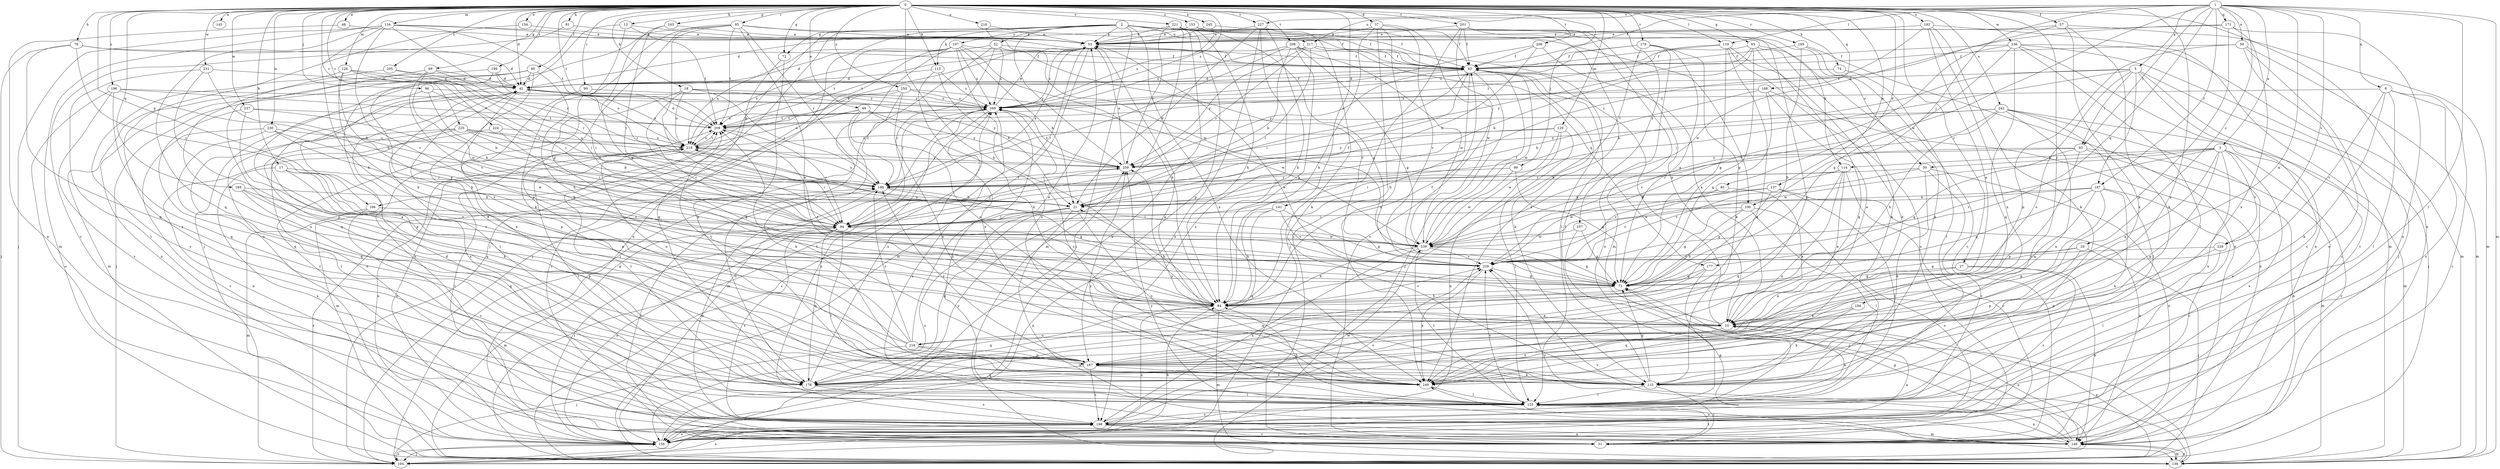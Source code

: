 strict digraph  {
0;
1;
2;
3;
5;
6;
10;
13;
17;
18;
21;
27;
29;
30;
31;
37;
40;
42;
48;
49;
50;
52;
53;
57;
60;
63;
65;
69;
72;
73;
74;
76;
81;
84;
85;
90;
93;
94;
96;
99;
100;
104;
113;
114;
115;
119;
125;
126;
129;
134;
136;
137;
141;
145;
146;
153;
154;
156;
165;
166;
167;
168;
169;
171;
177;
178;
179;
184;
185;
187;
188;
192;
196;
197;
198;
199;
201;
205;
206;
208;
209;
216;
217;
218;
219;
221;
224;
225;
227;
228;
229;
230;
231;
236;
237;
239;
242;
245;
249;
250;
257;
259;
269;
0 -> 13  [label=b];
0 -> 17  [label=b];
0 -> 18  [label=b];
0 -> 27  [label=c];
0 -> 37  [label=d];
0 -> 40  [label=d];
0 -> 42  [label=d];
0 -> 48  [label=e];
0 -> 49  [label=e];
0 -> 57  [label=f];
0 -> 60  [label=f];
0 -> 65  [label=g];
0 -> 69  [label=g];
0 -> 72  [label=g];
0 -> 74  [label=h];
0 -> 76  [label=h];
0 -> 81  [label=h];
0 -> 84  [label=h];
0 -> 85  [label=i];
0 -> 90  [label=i];
0 -> 96  [label=j];
0 -> 99  [label=j];
0 -> 113  [label=k];
0 -> 119  [label=l];
0 -> 126  [label=m];
0 -> 129  [label=m];
0 -> 134  [label=m];
0 -> 137  [label=n];
0 -> 141  [label=n];
0 -> 145  [label=n];
0 -> 146  [label=n];
0 -> 153  [label=o];
0 -> 154  [label=o];
0 -> 165  [label=p];
0 -> 166  [label=p];
0 -> 168  [label=q];
0 -> 169  [label=q];
0 -> 179  [label=r];
0 -> 184  [label=r];
0 -> 185  [label=r];
0 -> 192  [label=s];
0 -> 196  [label=s];
0 -> 199  [label=t];
0 -> 201  [label=t];
0 -> 205  [label=t];
0 -> 206  [label=t];
0 -> 208  [label=t];
0 -> 209  [label=t];
0 -> 216  [label=u];
0 -> 221  [label=v];
0 -> 224  [label=v];
0 -> 225  [label=v];
0 -> 227  [label=v];
0 -> 230  [label=w];
0 -> 231  [label=w];
0 -> 236  [label=w];
0 -> 237  [label=w];
0 -> 242  [label=x];
0 -> 245  [label=x];
0 -> 249  [label=x];
0 -> 250  [label=y];
0 -> 257  [label=y];
0 -> 269  [label=z];
1 -> 3  [label=a];
1 -> 5  [label=a];
1 -> 6  [label=a];
1 -> 10  [label=a];
1 -> 29  [label=c];
1 -> 50  [label=e];
1 -> 63  [label=f];
1 -> 93  [label=i];
1 -> 100  [label=j];
1 -> 119  [label=l];
1 -> 125  [label=l];
1 -> 136  [label=m];
1 -> 171  [label=q];
1 -> 177  [label=q];
1 -> 187  [label=r];
1 -> 217  [label=u];
1 -> 227  [label=v];
1 -> 228  [label=v];
1 -> 239  [label=w];
2 -> 30  [label=c];
2 -> 52  [label=e];
2 -> 53  [label=e];
2 -> 63  [label=f];
2 -> 72  [label=g];
2 -> 100  [label=j];
2 -> 104  [label=j];
2 -> 113  [label=k];
2 -> 114  [label=k];
2 -> 136  [label=m];
2 -> 156  [label=o];
2 -> 166  [label=p];
2 -> 177  [label=q];
2 -> 197  [label=s];
2 -> 217  [label=u];
2 -> 249  [label=x];
2 -> 259  [label=y];
3 -> 10  [label=a];
3 -> 30  [label=c];
3 -> 31  [label=c];
3 -> 114  [label=k];
3 -> 167  [label=p];
3 -> 198  [label=s];
3 -> 228  [label=v];
3 -> 229  [label=v];
3 -> 239  [label=w];
3 -> 249  [label=x];
5 -> 21  [label=b];
5 -> 31  [label=c];
5 -> 42  [label=d];
5 -> 93  [label=i];
5 -> 94  [label=i];
5 -> 104  [label=j];
5 -> 187  [label=r];
5 -> 198  [label=s];
5 -> 218  [label=u];
6 -> 31  [label=c];
6 -> 115  [label=k];
6 -> 125  [label=l];
6 -> 198  [label=s];
6 -> 229  [label=v];
6 -> 269  [label=z];
10 -> 53  [label=e];
10 -> 63  [label=f];
10 -> 146  [label=n];
10 -> 218  [label=u];
10 -> 249  [label=x];
13 -> 53  [label=e];
13 -> 73  [label=g];
13 -> 156  [label=o];
13 -> 209  [label=t];
17 -> 10  [label=a];
17 -> 167  [label=p];
17 -> 188  [label=r];
17 -> 198  [label=s];
17 -> 229  [label=v];
18 -> 31  [label=c];
18 -> 188  [label=r];
18 -> 219  [label=u];
18 -> 229  [label=v];
18 -> 259  [label=y];
18 -> 269  [label=z];
21 -> 94  [label=i];
21 -> 146  [label=n];
21 -> 156  [label=o];
21 -> 178  [label=q];
21 -> 249  [label=x];
27 -> 10  [label=a];
27 -> 73  [label=g];
27 -> 146  [label=n];
27 -> 198  [label=s];
29 -> 73  [label=g];
29 -> 104  [label=j];
29 -> 167  [label=p];
29 -> 229  [label=v];
30 -> 115  [label=k];
30 -> 146  [label=n];
30 -> 188  [label=r];
30 -> 198  [label=s];
30 -> 229  [label=v];
31 -> 125  [label=l];
31 -> 188  [label=r];
31 -> 209  [label=t];
37 -> 31  [label=c];
37 -> 53  [label=e];
37 -> 84  [label=h];
37 -> 229  [label=v];
37 -> 239  [label=w];
37 -> 249  [label=x];
40 -> 10  [label=a];
40 -> 21  [label=b];
40 -> 229  [label=v];
42 -> 63  [label=f];
42 -> 84  [label=h];
42 -> 125  [label=l];
42 -> 146  [label=n];
42 -> 188  [label=r];
42 -> 198  [label=s];
42 -> 219  [label=u];
42 -> 269  [label=z];
48 -> 53  [label=e];
48 -> 156  [label=o];
49 -> 10  [label=a];
49 -> 84  [label=h];
49 -> 115  [label=k];
49 -> 209  [label=t];
49 -> 219  [label=u];
49 -> 259  [label=y];
50 -> 31  [label=c];
50 -> 63  [label=f];
50 -> 136  [label=m];
50 -> 156  [label=o];
50 -> 167  [label=p];
52 -> 63  [label=f];
52 -> 94  [label=i];
52 -> 104  [label=j];
52 -> 219  [label=u];
52 -> 229  [label=v];
52 -> 269  [label=z];
53 -> 63  [label=f];
53 -> 94  [label=i];
53 -> 136  [label=m];
53 -> 209  [label=t];
53 -> 269  [label=z];
57 -> 53  [label=e];
57 -> 115  [label=k];
57 -> 136  [label=m];
57 -> 239  [label=w];
57 -> 249  [label=x];
60 -> 42  [label=d];
60 -> 84  [label=h];
60 -> 104  [label=j];
60 -> 146  [label=n];
60 -> 156  [label=o];
60 -> 249  [label=x];
63 -> 42  [label=d];
63 -> 84  [label=h];
63 -> 94  [label=i];
63 -> 104  [label=j];
63 -> 115  [label=k];
63 -> 239  [label=w];
63 -> 259  [label=y];
65 -> 21  [label=b];
65 -> 63  [label=f];
65 -> 73  [label=g];
65 -> 115  [label=k];
65 -> 178  [label=q];
65 -> 249  [label=x];
65 -> 259  [label=y];
69 -> 42  [label=d];
69 -> 94  [label=i];
69 -> 178  [label=q];
69 -> 229  [label=v];
69 -> 239  [label=w];
72 -> 115  [label=k];
72 -> 178  [label=q];
73 -> 84  [label=h];
74 -> 42  [label=d];
74 -> 125  [label=l];
76 -> 42  [label=d];
76 -> 63  [label=f];
76 -> 94  [label=i];
76 -> 104  [label=j];
76 -> 178  [label=q];
81 -> 31  [label=c];
81 -> 53  [label=e];
84 -> 10  [label=a];
84 -> 21  [label=b];
84 -> 63  [label=f];
84 -> 136  [label=m];
84 -> 156  [label=o];
84 -> 178  [label=q];
84 -> 209  [label=t];
84 -> 229  [label=v];
85 -> 10  [label=a];
85 -> 53  [label=e];
85 -> 63  [label=f];
85 -> 94  [label=i];
85 -> 104  [label=j];
85 -> 115  [label=k];
85 -> 167  [label=p];
85 -> 188  [label=r];
85 -> 209  [label=t];
90 -> 167  [label=p];
90 -> 269  [label=z];
93 -> 73  [label=g];
93 -> 94  [label=i];
93 -> 136  [label=m];
93 -> 146  [label=n];
93 -> 167  [label=p];
93 -> 259  [label=y];
94 -> 63  [label=f];
94 -> 125  [label=l];
94 -> 136  [label=m];
94 -> 156  [label=o];
94 -> 178  [label=q];
94 -> 198  [label=s];
94 -> 239  [label=w];
94 -> 259  [label=y];
96 -> 21  [label=b];
96 -> 167  [label=p];
96 -> 188  [label=r];
96 -> 269  [label=z];
99 -> 73  [label=g];
99 -> 188  [label=r];
99 -> 239  [label=w];
100 -> 73  [label=g];
100 -> 84  [label=h];
100 -> 94  [label=i];
100 -> 125  [label=l];
100 -> 156  [label=o];
104 -> 10  [label=a];
104 -> 156  [label=o];
104 -> 188  [label=r];
104 -> 198  [label=s];
113 -> 21  [label=b];
113 -> 42  [label=d];
113 -> 249  [label=x];
113 -> 269  [label=z];
114 -> 10  [label=a];
114 -> 31  [label=c];
114 -> 178  [label=q];
114 -> 188  [label=r];
114 -> 229  [label=v];
114 -> 249  [label=x];
115 -> 31  [label=c];
115 -> 63  [label=f];
115 -> 73  [label=g];
115 -> 125  [label=l];
115 -> 259  [label=y];
115 -> 269  [label=z];
119 -> 63  [label=f];
119 -> 73  [label=g];
119 -> 115  [label=k];
119 -> 156  [label=o];
119 -> 178  [label=q];
119 -> 209  [label=t];
125 -> 10  [label=a];
125 -> 84  [label=h];
125 -> 136  [label=m];
125 -> 146  [label=n];
125 -> 198  [label=s];
125 -> 209  [label=t];
125 -> 229  [label=v];
125 -> 259  [label=y];
125 -> 269  [label=z];
126 -> 42  [label=d];
126 -> 73  [label=g];
126 -> 84  [label=h];
126 -> 94  [label=i];
126 -> 188  [label=r];
126 -> 198  [label=s];
129 -> 125  [label=l];
129 -> 156  [label=o];
129 -> 219  [label=u];
129 -> 239  [label=w];
129 -> 259  [label=y];
134 -> 53  [label=e];
134 -> 63  [label=f];
134 -> 84  [label=h];
134 -> 104  [label=j];
134 -> 136  [label=m];
134 -> 178  [label=q];
134 -> 188  [label=r];
134 -> 209  [label=t];
134 -> 229  [label=v];
136 -> 146  [label=n];
136 -> 229  [label=v];
136 -> 269  [label=z];
137 -> 21  [label=b];
137 -> 73  [label=g];
137 -> 125  [label=l];
137 -> 146  [label=n];
137 -> 239  [label=w];
141 -> 73  [label=g];
141 -> 84  [label=h];
141 -> 94  [label=i];
141 -> 178  [label=q];
141 -> 229  [label=v];
146 -> 73  [label=g];
146 -> 136  [label=m];
146 -> 229  [label=v];
146 -> 249  [label=x];
146 -> 259  [label=y];
146 -> 269  [label=z];
153 -> 42  [label=d];
153 -> 53  [label=e];
153 -> 63  [label=f];
153 -> 73  [label=g];
154 -> 53  [label=e];
154 -> 198  [label=s];
156 -> 10  [label=a];
156 -> 84  [label=h];
156 -> 94  [label=i];
156 -> 104  [label=j];
156 -> 219  [label=u];
156 -> 259  [label=y];
165 -> 53  [label=e];
165 -> 73  [label=g];
165 -> 94  [label=i];
166 -> 94  [label=i];
166 -> 136  [label=m];
166 -> 198  [label=s];
167 -> 115  [label=k];
167 -> 178  [label=q];
167 -> 188  [label=r];
167 -> 198  [label=s];
167 -> 209  [label=t];
167 -> 249  [label=x];
168 -> 10  [label=a];
168 -> 21  [label=b];
168 -> 73  [label=g];
168 -> 146  [label=n];
168 -> 269  [label=z];
169 -> 21  [label=b];
169 -> 167  [label=p];
169 -> 178  [label=q];
169 -> 229  [label=v];
171 -> 53  [label=e];
171 -> 156  [label=o];
171 -> 167  [label=p];
171 -> 209  [label=t];
171 -> 249  [label=x];
177 -> 73  [label=g];
177 -> 125  [label=l];
177 -> 178  [label=q];
178 -> 125  [label=l];
178 -> 198  [label=s];
178 -> 269  [label=z];
179 -> 63  [label=f];
179 -> 73  [label=g];
179 -> 84  [label=h];
179 -> 115  [label=k];
179 -> 156  [label=o];
179 -> 269  [label=z];
184 -> 10  [label=a];
184 -> 115  [label=k];
184 -> 178  [label=q];
185 -> 31  [label=c];
185 -> 63  [label=f];
185 -> 84  [label=h];
185 -> 146  [label=n];
187 -> 10  [label=a];
187 -> 21  [label=b];
187 -> 31  [label=c];
187 -> 73  [label=g];
187 -> 115  [label=k];
187 -> 167  [label=p];
187 -> 239  [label=w];
188 -> 21  [label=b];
188 -> 53  [label=e];
188 -> 73  [label=g];
188 -> 146  [label=n];
188 -> 219  [label=u];
192 -> 10  [label=a];
192 -> 53  [label=e];
192 -> 115  [label=k];
192 -> 136  [label=m];
192 -> 188  [label=r];
192 -> 249  [label=x];
196 -> 21  [label=b];
196 -> 156  [label=o];
196 -> 178  [label=q];
196 -> 198  [label=s];
196 -> 209  [label=t];
196 -> 269  [label=z];
197 -> 21  [label=b];
197 -> 63  [label=f];
197 -> 84  [label=h];
197 -> 104  [label=j];
197 -> 178  [label=q];
197 -> 209  [label=t];
197 -> 219  [label=u];
197 -> 249  [label=x];
197 -> 269  [label=z];
198 -> 31  [label=c];
198 -> 42  [label=d];
198 -> 73  [label=g];
198 -> 146  [label=n];
198 -> 156  [label=o];
198 -> 229  [label=v];
198 -> 239  [label=w];
198 -> 269  [label=z];
199 -> 42  [label=d];
199 -> 84  [label=h];
199 -> 136  [label=m];
199 -> 219  [label=u];
201 -> 10  [label=a];
201 -> 31  [label=c];
201 -> 53  [label=e];
201 -> 63  [label=f];
201 -> 104  [label=j];
201 -> 136  [label=m];
201 -> 249  [label=x];
205 -> 42  [label=d];
205 -> 94  [label=i];
205 -> 249  [label=x];
206 -> 10  [label=a];
206 -> 21  [label=b];
206 -> 63  [label=f];
206 -> 269  [label=z];
208 -> 21  [label=b];
208 -> 63  [label=f];
208 -> 73  [label=g];
208 -> 84  [label=h];
208 -> 188  [label=r];
208 -> 239  [label=w];
208 -> 269  [label=z];
209 -> 42  [label=d];
209 -> 94  [label=i];
209 -> 219  [label=u];
216 -> 53  [label=e];
216 -> 239  [label=w];
217 -> 42  [label=d];
217 -> 63  [label=f];
217 -> 94  [label=i];
217 -> 125  [label=l];
217 -> 188  [label=r];
217 -> 259  [label=y];
218 -> 42  [label=d];
218 -> 53  [label=e];
218 -> 104  [label=j];
218 -> 167  [label=p];
218 -> 188  [label=r];
218 -> 209  [label=t];
218 -> 219  [label=u];
218 -> 249  [label=x];
219 -> 53  [label=e];
219 -> 94  [label=i];
219 -> 125  [label=l];
219 -> 136  [label=m];
219 -> 156  [label=o];
219 -> 209  [label=t];
219 -> 259  [label=y];
221 -> 53  [label=e];
221 -> 63  [label=f];
221 -> 84  [label=h];
221 -> 104  [label=j];
221 -> 156  [label=o];
221 -> 167  [label=p];
221 -> 259  [label=y];
224 -> 94  [label=i];
224 -> 146  [label=n];
224 -> 219  [label=u];
225 -> 21  [label=b];
225 -> 115  [label=k];
225 -> 125  [label=l];
225 -> 178  [label=q];
225 -> 188  [label=r];
225 -> 219  [label=u];
225 -> 259  [label=y];
227 -> 21  [label=b];
227 -> 53  [label=e];
227 -> 84  [label=h];
227 -> 115  [label=k];
227 -> 156  [label=o];
227 -> 198  [label=s];
228 -> 125  [label=l];
228 -> 167  [label=p];
228 -> 229  [label=v];
229 -> 73  [label=g];
229 -> 249  [label=x];
230 -> 31  [label=c];
230 -> 178  [label=q];
230 -> 219  [label=u];
230 -> 229  [label=v];
230 -> 239  [label=w];
231 -> 21  [label=b];
231 -> 42  [label=d];
231 -> 125  [label=l];
231 -> 167  [label=p];
236 -> 63  [label=f];
236 -> 73  [label=g];
236 -> 104  [label=j];
236 -> 125  [label=l];
236 -> 136  [label=m];
236 -> 146  [label=n];
236 -> 178  [label=q];
236 -> 229  [label=v];
237 -> 10  [label=a];
237 -> 21  [label=b];
237 -> 178  [label=q];
237 -> 209  [label=t];
239 -> 63  [label=f];
239 -> 73  [label=g];
239 -> 84  [label=h];
239 -> 125  [label=l];
239 -> 198  [label=s];
239 -> 219  [label=u];
239 -> 229  [label=v];
242 -> 84  [label=h];
242 -> 125  [label=l];
242 -> 136  [label=m];
242 -> 156  [label=o];
242 -> 209  [label=t];
242 -> 229  [label=v];
242 -> 249  [label=x];
242 -> 259  [label=y];
245 -> 53  [label=e];
245 -> 167  [label=p];
245 -> 269  [label=z];
249 -> 53  [label=e];
249 -> 125  [label=l];
250 -> 31  [label=c];
250 -> 188  [label=r];
250 -> 219  [label=u];
250 -> 239  [label=w];
250 -> 249  [label=x];
250 -> 269  [label=z];
257 -> 73  [label=g];
257 -> 104  [label=j];
257 -> 239  [label=w];
259 -> 53  [label=e];
259 -> 188  [label=r];
259 -> 269  [label=z];
269 -> 53  [label=e];
269 -> 136  [label=m];
269 -> 156  [label=o];
269 -> 188  [label=r];
269 -> 209  [label=t];
}
